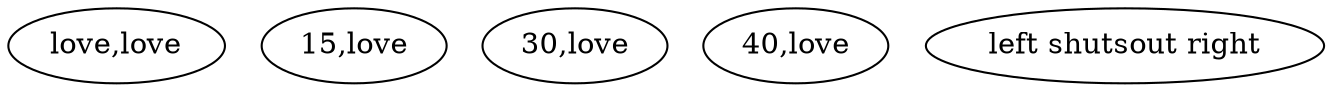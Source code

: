 # DOT file for game of tennis
digraph x {

_0_0 [label="love,love"];
_15_0 [label="15,love"];
_30_0 [label="30,love"];
_40_0 [label="40,love"];
_60_0 [label="left shutsout right"];

_0_0 [label="love,love"];
_15_0 [label="15,love"];
_30_0 [label="30,love"];
_40_0 [label="40,love"];
_60_0 [label="left shutsout right"];

_0_0 [label="love,love"];
_15_0 [label="15,love"];
_30_0 [label="30,love"];
_40_0 [label="40,love"];
_60_0 [label="left shutsout right"];




# [label="right scores";]
}
